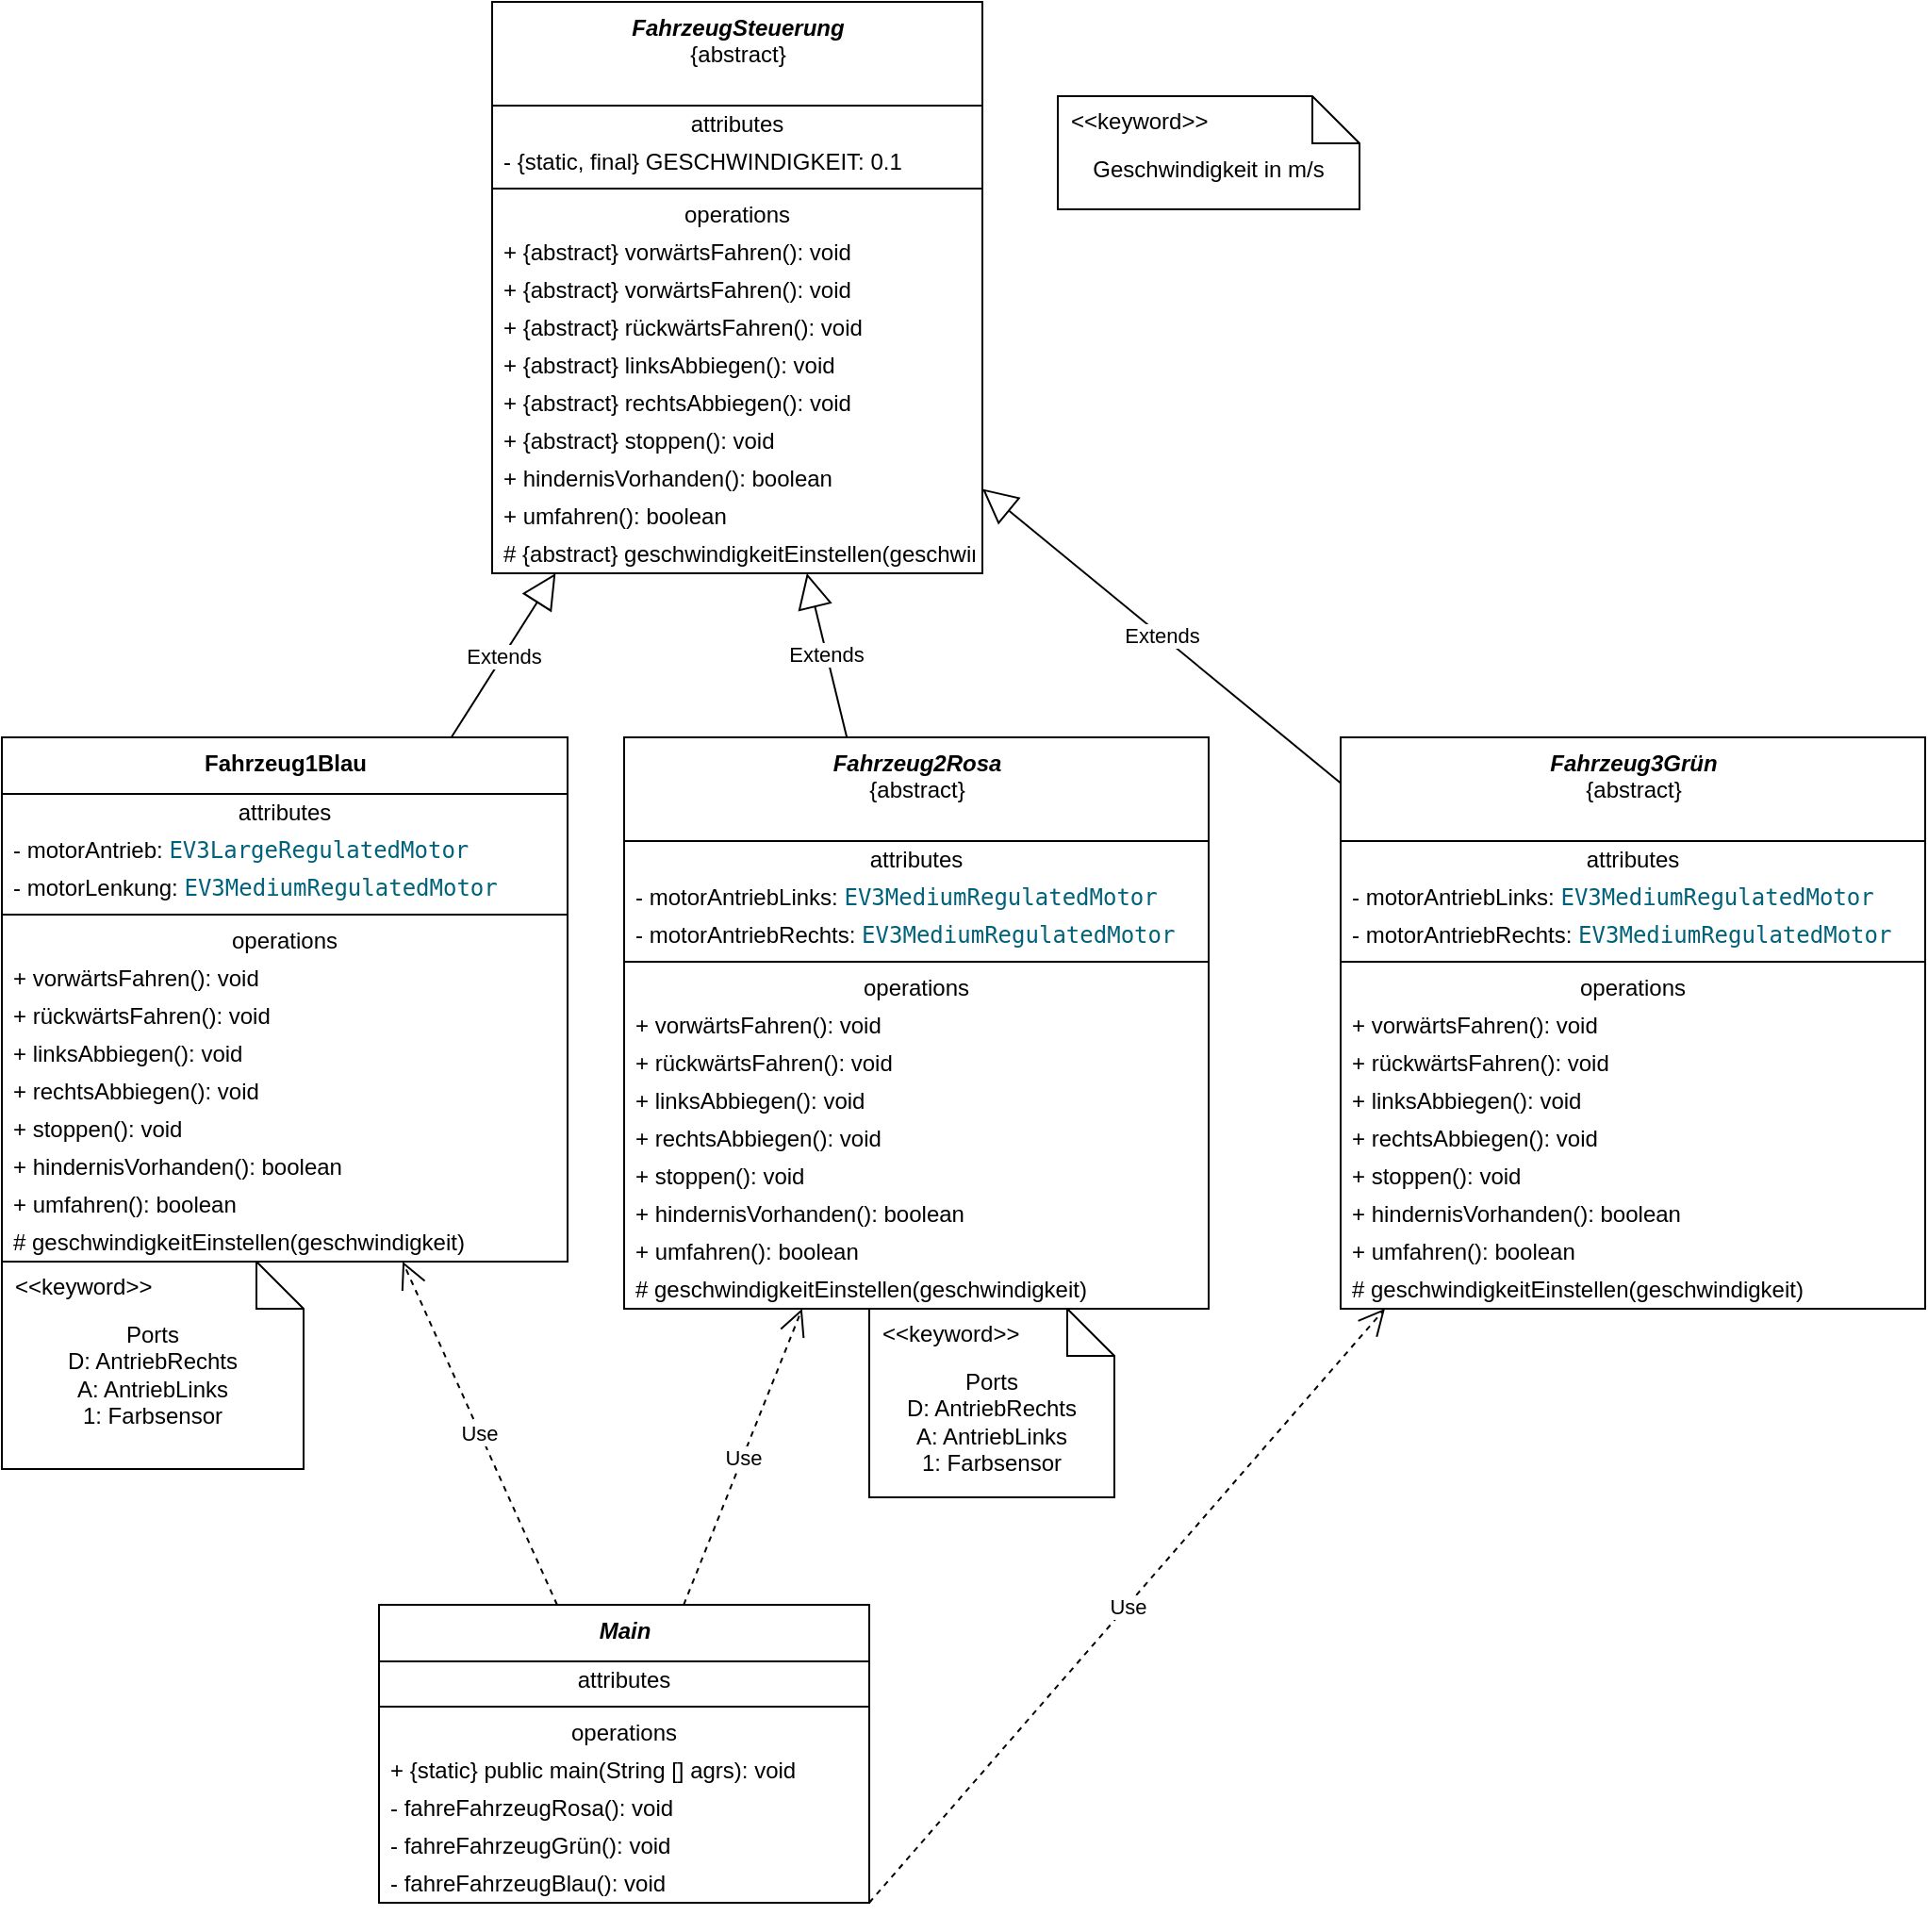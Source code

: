 <mxfile version="20.7.4" type="device"><diagram id="Kzg5BWu954yZBdOo6k_a" name="Seite-1"><mxGraphModel dx="1366" dy="796" grid="1" gridSize="10" guides="1" tooltips="1" connect="1" arrows="1" fold="1" page="1" pageScale="1" pageWidth="1654" pageHeight="1169" math="0" shadow="0"><root><mxCell id="0"/><mxCell id="1" parent="0"/><mxCell id="4qAFavY8C1EFh-mTCc8v-1" value="&lt;b&gt;&lt;i&gt;FahrzeugSteuerung&lt;/i&gt;&lt;/b&gt;&lt;br&gt;{abstract}" style="swimlane;fontStyle=0;align=center;verticalAlign=top;childLayout=stackLayout;horizontal=1;startSize=55;horizontalStack=0;resizeParent=1;resizeParentMax=0;resizeLast=0;collapsible=0;marginBottom=0;html=1;" parent="1" vertex="1"><mxGeometry x="460" y="40" width="260" height="303" as="geometry"/></mxCell><mxCell id="4qAFavY8C1EFh-mTCc8v-2" value="attributes" style="text;html=1;strokeColor=none;fillColor=none;align=center;verticalAlign=middle;spacingLeft=4;spacingRight=4;overflow=hidden;rotatable=0;points=[[0,0.5],[1,0.5]];portConstraint=eastwest;" parent="4qAFavY8C1EFh-mTCc8v-1" vertex="1"><mxGeometry y="55" width="260" height="20" as="geometry"/></mxCell><mxCell id="4qAFavY8C1EFh-mTCc8v-16" value="- {static, final} GESCHWINDIGKEIT: 0.1" style="text;html=1;strokeColor=none;fillColor=none;align=left;verticalAlign=middle;spacingLeft=4;spacingRight=4;overflow=hidden;rotatable=0;points=[[0,0.5],[1,0.5]];portConstraint=eastwest;" parent="4qAFavY8C1EFh-mTCc8v-1" vertex="1"><mxGeometry y="75" width="260" height="20" as="geometry"/></mxCell><mxCell id="4qAFavY8C1EFh-mTCc8v-6" value="" style="line;strokeWidth=1;fillColor=none;align=left;verticalAlign=middle;spacingTop=-1;spacingLeft=3;spacingRight=3;rotatable=0;labelPosition=right;points=[];portConstraint=eastwest;" parent="4qAFavY8C1EFh-mTCc8v-1" vertex="1"><mxGeometry y="95" width="260" height="8" as="geometry"/></mxCell><mxCell id="4qAFavY8C1EFh-mTCc8v-7" value="operations" style="text;html=1;strokeColor=none;fillColor=none;align=center;verticalAlign=middle;spacingLeft=4;spacingRight=4;overflow=hidden;rotatable=0;points=[[0,0.5],[1,0.5]];portConstraint=eastwest;" parent="4qAFavY8C1EFh-mTCc8v-1" vertex="1"><mxGeometry y="103" width="260" height="20" as="geometry"/></mxCell><mxCell id="4qAFavY8C1EFh-mTCc8v-8" value="+&amp;nbsp;&lt;span style=&quot;text-align: center;&quot;&gt;{abstract}&amp;nbsp;&lt;/span&gt;vorwärtsFahren(): void" style="text;html=1;strokeColor=none;fillColor=none;align=left;verticalAlign=middle;spacingLeft=4;spacingRight=4;overflow=hidden;rotatable=0;points=[[0,0.5],[1,0.5]];portConstraint=eastwest;" parent="4qAFavY8C1EFh-mTCc8v-1" vertex="1"><mxGeometry y="123" width="260" height="20" as="geometry"/></mxCell><mxCell id="T9LPxnW08mOJgd-HkFxq-1" value="+&amp;nbsp;&lt;span style=&quot;text-align: center;&quot;&gt;{abstract}&amp;nbsp;&lt;/span&gt;vorwärtsFahren(): void" style="text;html=1;strokeColor=none;fillColor=none;align=left;verticalAlign=middle;spacingLeft=4;spacingRight=4;overflow=hidden;rotatable=0;points=[[0,0.5],[1,0.5]];portConstraint=eastwest;" vertex="1" parent="4qAFavY8C1EFh-mTCc8v-1"><mxGeometry y="143" width="260" height="20" as="geometry"/></mxCell><mxCell id="4qAFavY8C1EFh-mTCc8v-9" value="+&amp;nbsp;&lt;span style=&quot;text-align: center;&quot;&gt;{abstract}&amp;nbsp;&lt;/span&gt;rückwärtsFahren(): void" style="text;html=1;strokeColor=none;fillColor=none;align=left;verticalAlign=middle;spacingLeft=4;spacingRight=4;overflow=hidden;rotatable=0;points=[[0,0.5],[1,0.5]];portConstraint=eastwest;" parent="4qAFavY8C1EFh-mTCc8v-1" vertex="1"><mxGeometry y="163" width="260" height="20" as="geometry"/></mxCell><mxCell id="4qAFavY8C1EFh-mTCc8v-10" value="+&amp;nbsp;&lt;span style=&quot;text-align: center;&quot;&gt;{abstract}&amp;nbsp;&lt;/span&gt;linksAbbiegen(): void" style="text;html=1;strokeColor=none;fillColor=none;align=left;verticalAlign=middle;spacingLeft=4;spacingRight=4;overflow=hidden;rotatable=0;points=[[0,0.5],[1,0.5]];portConstraint=eastwest;" parent="4qAFavY8C1EFh-mTCc8v-1" vertex="1"><mxGeometry y="183" width="260" height="20" as="geometry"/></mxCell><mxCell id="4qAFavY8C1EFh-mTCc8v-11" value="+&amp;nbsp;&lt;span style=&quot;text-align: center;&quot;&gt;{abstract}&amp;nbsp;&lt;/span&gt;rechtsAbbiegen(): void" style="text;html=1;strokeColor=none;fillColor=none;align=left;verticalAlign=middle;spacingLeft=4;spacingRight=4;overflow=hidden;rotatable=0;points=[[0,0.5],[1,0.5]];portConstraint=eastwest;" parent="4qAFavY8C1EFh-mTCc8v-1" vertex="1"><mxGeometry y="203" width="260" height="20" as="geometry"/></mxCell><mxCell id="4qAFavY8C1EFh-mTCc8v-12" value="+&amp;nbsp;&lt;span style=&quot;text-align: center;&quot;&gt;{abstract}&amp;nbsp;&lt;/span&gt;stoppen(): void" style="text;html=1;strokeColor=none;fillColor=none;align=left;verticalAlign=middle;spacingLeft=4;spacingRight=4;overflow=hidden;rotatable=0;points=[[0,0.5],[1,0.5]];portConstraint=eastwest;" parent="4qAFavY8C1EFh-mTCc8v-1" vertex="1"><mxGeometry y="223" width="260" height="20" as="geometry"/></mxCell><mxCell id="4qAFavY8C1EFh-mTCc8v-13" value="+ hindernisVorhanden(): boolean" style="text;html=1;strokeColor=none;fillColor=none;align=left;verticalAlign=middle;spacingLeft=4;spacingRight=4;overflow=hidden;rotatable=0;points=[[0,0.5],[1,0.5]];portConstraint=eastwest;" parent="4qAFavY8C1EFh-mTCc8v-1" vertex="1"><mxGeometry y="243" width="260" height="20" as="geometry"/></mxCell><mxCell id="4qAFavY8C1EFh-mTCc8v-14" value="+ umfahren(): boolean" style="text;html=1;strokeColor=none;fillColor=none;align=left;verticalAlign=middle;spacingLeft=4;spacingRight=4;overflow=hidden;rotatable=0;points=[[0,0.5],[1,0.5]];portConstraint=eastwest;" parent="4qAFavY8C1EFh-mTCc8v-1" vertex="1"><mxGeometry y="263" width="260" height="20" as="geometry"/></mxCell><mxCell id="4qAFavY8C1EFh-mTCc8v-15" value="&lt;div style=&quot;text-align: left;&quot;&gt;&lt;span style=&quot;background-color: initial; text-align: center;&quot;&gt;# {abstract}&amp;nbsp;&lt;/span&gt;&lt;span style=&quot;background-color: initial;&quot;&gt;geschwindigkeitEinstellen(geschwindigkeit)&lt;/span&gt;&lt;/div&gt;" style="text;html=1;strokeColor=none;fillColor=none;align=left;verticalAlign=middle;spacingLeft=4;spacingRight=4;overflow=hidden;rotatable=0;points=[[0,0.5],[1,0.5]];portConstraint=eastwest;" parent="4qAFavY8C1EFh-mTCc8v-1" vertex="1"><mxGeometry y="283" width="260" height="20" as="geometry"/></mxCell><mxCell id="4qAFavY8C1EFh-mTCc8v-17" value="Geschwindigkeit in m/s&lt;br&gt;" style="shape=note2;boundedLbl=1;whiteSpace=wrap;html=1;size=25;verticalAlign=top;align=center;" parent="1" vertex="1"><mxGeometry x="760" y="90" width="160" height="60" as="geometry"/></mxCell><mxCell id="4qAFavY8C1EFh-mTCc8v-18" value="&lt;&lt;keyword&gt;&gt;" style="resizeWidth=1;part=1;strokeColor=none;fillColor=none;align=left;spacingLeft=5;" parent="4qAFavY8C1EFh-mTCc8v-17" vertex="1"><mxGeometry width="160" height="25" relative="1" as="geometry"/></mxCell><mxCell id="4qAFavY8C1EFh-mTCc8v-19" value="&lt;b&gt;Fahrzeug1Blau&lt;/b&gt;" style="swimlane;fontStyle=0;align=center;verticalAlign=top;childLayout=stackLayout;horizontal=1;startSize=30;horizontalStack=0;resizeParent=1;resizeParentMax=0;resizeLast=0;collapsible=0;marginBottom=0;html=1;" parent="1" vertex="1"><mxGeometry x="200" y="430" width="300" height="278" as="geometry"/></mxCell><mxCell id="4qAFavY8C1EFh-mTCc8v-20" value="attributes" style="text;html=1;strokeColor=none;fillColor=none;align=center;verticalAlign=middle;spacingLeft=4;spacingRight=4;overflow=hidden;rotatable=0;points=[[0,0.5],[1,0.5]];portConstraint=eastwest;" parent="4qAFavY8C1EFh-mTCc8v-19" vertex="1"><mxGeometry y="30" width="300" height="20" as="geometry"/></mxCell><mxCell id="4qAFavY8C1EFh-mTCc8v-45" value="- motorAntrieb:&amp;nbsp;&lt;span style=&quot;color: rgb(0, 98, 122); background-color: rgb(255, 255, 255); font-family: &amp;quot;JetBrains Mono&amp;quot;, monospace;&quot;&gt;EV3LargeRegulatedMotor&lt;/span&gt;" style="text;html=1;strokeColor=none;fillColor=none;align=left;verticalAlign=middle;spacingLeft=4;spacingRight=4;overflow=hidden;rotatable=0;points=[[0,0.5],[1,0.5]];portConstraint=eastwest;" parent="4qAFavY8C1EFh-mTCc8v-19" vertex="1"><mxGeometry y="50" width="300" height="20" as="geometry"/></mxCell><mxCell id="4qAFavY8C1EFh-mTCc8v-46" value="- motorLenkung:&amp;nbsp;&lt;span style=&quot;color: rgb(0, 98, 122); background-color: rgb(255, 255, 255); font-family: &amp;quot;JetBrains Mono&amp;quot;, monospace;&quot;&gt;EV3MediumRegulatedMotor&lt;/span&gt;" style="text;html=1;strokeColor=none;fillColor=none;align=left;verticalAlign=middle;spacingLeft=4;spacingRight=4;overflow=hidden;rotatable=0;points=[[0,0.5],[1,0.5]];portConstraint=eastwest;" parent="4qAFavY8C1EFh-mTCc8v-19" vertex="1"><mxGeometry y="70" width="300" height="20" as="geometry"/></mxCell><mxCell id="4qAFavY8C1EFh-mTCc8v-22" value="" style="line;strokeWidth=1;fillColor=none;align=left;verticalAlign=middle;spacingTop=-1;spacingLeft=3;spacingRight=3;rotatable=0;labelPosition=right;points=[];portConstraint=eastwest;" parent="4qAFavY8C1EFh-mTCc8v-19" vertex="1"><mxGeometry y="90" width="300" height="8" as="geometry"/></mxCell><mxCell id="4qAFavY8C1EFh-mTCc8v-23" value="operations" style="text;html=1;strokeColor=none;fillColor=none;align=center;verticalAlign=middle;spacingLeft=4;spacingRight=4;overflow=hidden;rotatable=0;points=[[0,0.5],[1,0.5]];portConstraint=eastwest;" parent="4qAFavY8C1EFh-mTCc8v-19" vertex="1"><mxGeometry y="98" width="300" height="20" as="geometry"/></mxCell><mxCell id="4qAFavY8C1EFh-mTCc8v-24" value="+ vorwärtsFahren(): void" style="text;html=1;strokeColor=none;fillColor=none;align=left;verticalAlign=middle;spacingLeft=4;spacingRight=4;overflow=hidden;rotatable=0;points=[[0,0.5],[1,0.5]];portConstraint=eastwest;" parent="4qAFavY8C1EFh-mTCc8v-19" vertex="1"><mxGeometry y="118" width="300" height="20" as="geometry"/></mxCell><mxCell id="4qAFavY8C1EFh-mTCc8v-25" value="+ rückwärtsFahren(): void" style="text;html=1;strokeColor=none;fillColor=none;align=left;verticalAlign=middle;spacingLeft=4;spacingRight=4;overflow=hidden;rotatable=0;points=[[0,0.5],[1,0.5]];portConstraint=eastwest;" parent="4qAFavY8C1EFh-mTCc8v-19" vertex="1"><mxGeometry y="138" width="300" height="20" as="geometry"/></mxCell><mxCell id="4qAFavY8C1EFh-mTCc8v-26" value="+ linksAbbiegen(): void" style="text;html=1;strokeColor=none;fillColor=none;align=left;verticalAlign=middle;spacingLeft=4;spacingRight=4;overflow=hidden;rotatable=0;points=[[0,0.5],[1,0.5]];portConstraint=eastwest;" parent="4qAFavY8C1EFh-mTCc8v-19" vertex="1"><mxGeometry y="158" width="300" height="20" as="geometry"/></mxCell><mxCell id="4qAFavY8C1EFh-mTCc8v-27" value="+ rechtsAbbiegen(): void" style="text;html=1;strokeColor=none;fillColor=none;align=left;verticalAlign=middle;spacingLeft=4;spacingRight=4;overflow=hidden;rotatable=0;points=[[0,0.5],[1,0.5]];portConstraint=eastwest;" parent="4qAFavY8C1EFh-mTCc8v-19" vertex="1"><mxGeometry y="178" width="300" height="20" as="geometry"/></mxCell><mxCell id="4qAFavY8C1EFh-mTCc8v-28" value="+ stoppen(): void" style="text;html=1;strokeColor=none;fillColor=none;align=left;verticalAlign=middle;spacingLeft=4;spacingRight=4;overflow=hidden;rotatable=0;points=[[0,0.5],[1,0.5]];portConstraint=eastwest;" parent="4qAFavY8C1EFh-mTCc8v-19" vertex="1"><mxGeometry y="198" width="300" height="20" as="geometry"/></mxCell><mxCell id="4qAFavY8C1EFh-mTCc8v-29" value="+ hindernisVorhanden(): boolean" style="text;html=1;strokeColor=none;fillColor=none;align=left;verticalAlign=middle;spacingLeft=4;spacingRight=4;overflow=hidden;rotatable=0;points=[[0,0.5],[1,0.5]];portConstraint=eastwest;" parent="4qAFavY8C1EFh-mTCc8v-19" vertex="1"><mxGeometry y="218" width="300" height="20" as="geometry"/></mxCell><mxCell id="4qAFavY8C1EFh-mTCc8v-30" value="+ umfahren(): boolean" style="text;html=1;strokeColor=none;fillColor=none;align=left;verticalAlign=middle;spacingLeft=4;spacingRight=4;overflow=hidden;rotatable=0;points=[[0,0.5],[1,0.5]];portConstraint=eastwest;" parent="4qAFavY8C1EFh-mTCc8v-19" vertex="1"><mxGeometry y="238" width="300" height="20" as="geometry"/></mxCell><mxCell id="4qAFavY8C1EFh-mTCc8v-31" value="# geschwindigkeitEinstellen(geschwindigkeit)" style="text;html=1;strokeColor=none;fillColor=none;align=left;verticalAlign=middle;spacingLeft=4;spacingRight=4;overflow=hidden;rotatable=0;points=[[0,0.5],[1,0.5]];portConstraint=eastwest;" parent="4qAFavY8C1EFh-mTCc8v-19" vertex="1"><mxGeometry y="258" width="300" height="20" as="geometry"/></mxCell><mxCell id="4qAFavY8C1EFh-mTCc8v-32" value="&lt;b&gt;&lt;i&gt;Fahrzeug2Rosa&lt;/i&gt;&lt;/b&gt;&lt;br&gt;{abstract}" style="swimlane;fontStyle=0;align=center;verticalAlign=top;childLayout=stackLayout;horizontal=1;startSize=55;horizontalStack=0;resizeParent=1;resizeParentMax=0;resizeLast=0;collapsible=0;marginBottom=0;html=1;" parent="1" vertex="1"><mxGeometry x="530" y="430" width="310" height="303" as="geometry"/></mxCell><mxCell id="4qAFavY8C1EFh-mTCc8v-33" value="attributes" style="text;html=1;strokeColor=none;fillColor=none;align=center;verticalAlign=middle;spacingLeft=4;spacingRight=4;overflow=hidden;rotatable=0;points=[[0,0.5],[1,0.5]];portConstraint=eastwest;" parent="4qAFavY8C1EFh-mTCc8v-32" vertex="1"><mxGeometry y="55" width="310" height="20" as="geometry"/></mxCell><mxCell id="4qAFavY8C1EFh-mTCc8v-47" value="- motorAntriebLinks:&amp;nbsp;&lt;span style=&quot;color: rgb(0, 98, 122); background-color: rgb(255, 255, 255); font-family: &amp;quot;JetBrains Mono&amp;quot;, monospace;&quot;&gt;EV3MediumRegulatedMotor&lt;/span&gt;" style="text;html=1;strokeColor=none;fillColor=none;align=left;verticalAlign=middle;spacingLeft=4;spacingRight=4;overflow=hidden;rotatable=0;points=[[0,0.5],[1,0.5]];portConstraint=eastwest;" parent="4qAFavY8C1EFh-mTCc8v-32" vertex="1"><mxGeometry y="75" width="310" height="20" as="geometry"/></mxCell><mxCell id="4qAFavY8C1EFh-mTCc8v-48" value="- motorAntriebRechts:&amp;nbsp;&lt;span style=&quot;color: rgb(0, 98, 122); background-color: rgb(255, 255, 255); font-family: &amp;quot;JetBrains Mono&amp;quot;, monospace;&quot;&gt;EV3MediumRegulatedMotor&lt;/span&gt;" style="text;html=1;strokeColor=none;fillColor=none;align=left;verticalAlign=middle;spacingLeft=4;spacingRight=4;overflow=hidden;rotatable=0;points=[[0,0.5],[1,0.5]];portConstraint=eastwest;" parent="4qAFavY8C1EFh-mTCc8v-32" vertex="1"><mxGeometry y="95" width="310" height="20" as="geometry"/></mxCell><mxCell id="4qAFavY8C1EFh-mTCc8v-35" value="" style="line;strokeWidth=1;fillColor=none;align=left;verticalAlign=middle;spacingTop=-1;spacingLeft=3;spacingRight=3;rotatable=0;labelPosition=right;points=[];portConstraint=eastwest;" parent="4qAFavY8C1EFh-mTCc8v-32" vertex="1"><mxGeometry y="115" width="310" height="8" as="geometry"/></mxCell><mxCell id="4qAFavY8C1EFh-mTCc8v-36" value="operations" style="text;html=1;strokeColor=none;fillColor=none;align=center;verticalAlign=middle;spacingLeft=4;spacingRight=4;overflow=hidden;rotatable=0;points=[[0,0.5],[1,0.5]];portConstraint=eastwest;" parent="4qAFavY8C1EFh-mTCc8v-32" vertex="1"><mxGeometry y="123" width="310" height="20" as="geometry"/></mxCell><mxCell id="4qAFavY8C1EFh-mTCc8v-37" value="+ vorwärtsFahren(): void" style="text;html=1;strokeColor=none;fillColor=none;align=left;verticalAlign=middle;spacingLeft=4;spacingRight=4;overflow=hidden;rotatable=0;points=[[0,0.5],[1,0.5]];portConstraint=eastwest;" parent="4qAFavY8C1EFh-mTCc8v-32" vertex="1"><mxGeometry y="143" width="310" height="20" as="geometry"/></mxCell><mxCell id="4qAFavY8C1EFh-mTCc8v-38" value="+ rückwärtsFahren(): void" style="text;html=1;strokeColor=none;fillColor=none;align=left;verticalAlign=middle;spacingLeft=4;spacingRight=4;overflow=hidden;rotatable=0;points=[[0,0.5],[1,0.5]];portConstraint=eastwest;" parent="4qAFavY8C1EFh-mTCc8v-32" vertex="1"><mxGeometry y="163" width="310" height="20" as="geometry"/></mxCell><mxCell id="4qAFavY8C1EFh-mTCc8v-39" value="+ linksAbbiegen(): void" style="text;html=1;strokeColor=none;fillColor=none;align=left;verticalAlign=middle;spacingLeft=4;spacingRight=4;overflow=hidden;rotatable=0;points=[[0,0.5],[1,0.5]];portConstraint=eastwest;" parent="4qAFavY8C1EFh-mTCc8v-32" vertex="1"><mxGeometry y="183" width="310" height="20" as="geometry"/></mxCell><mxCell id="4qAFavY8C1EFh-mTCc8v-40" value="+ rechtsAbbiegen(): void" style="text;html=1;strokeColor=none;fillColor=none;align=left;verticalAlign=middle;spacingLeft=4;spacingRight=4;overflow=hidden;rotatable=0;points=[[0,0.5],[1,0.5]];portConstraint=eastwest;" parent="4qAFavY8C1EFh-mTCc8v-32" vertex="1"><mxGeometry y="203" width="310" height="20" as="geometry"/></mxCell><mxCell id="4qAFavY8C1EFh-mTCc8v-41" value="+ stoppen(): void" style="text;html=1;strokeColor=none;fillColor=none;align=left;verticalAlign=middle;spacingLeft=4;spacingRight=4;overflow=hidden;rotatable=0;points=[[0,0.5],[1,0.5]];portConstraint=eastwest;" parent="4qAFavY8C1EFh-mTCc8v-32" vertex="1"><mxGeometry y="223" width="310" height="20" as="geometry"/></mxCell><mxCell id="4qAFavY8C1EFh-mTCc8v-42" value="+ hindernisVorhanden(): boolean" style="text;html=1;strokeColor=none;fillColor=none;align=left;verticalAlign=middle;spacingLeft=4;spacingRight=4;overflow=hidden;rotatable=0;points=[[0,0.5],[1,0.5]];portConstraint=eastwest;" parent="4qAFavY8C1EFh-mTCc8v-32" vertex="1"><mxGeometry y="243" width="310" height="20" as="geometry"/></mxCell><mxCell id="4qAFavY8C1EFh-mTCc8v-43" value="+ umfahren(): boolean" style="text;html=1;strokeColor=none;fillColor=none;align=left;verticalAlign=middle;spacingLeft=4;spacingRight=4;overflow=hidden;rotatable=0;points=[[0,0.5],[1,0.5]];portConstraint=eastwest;" parent="4qAFavY8C1EFh-mTCc8v-32" vertex="1"><mxGeometry y="263" width="310" height="20" as="geometry"/></mxCell><mxCell id="4qAFavY8C1EFh-mTCc8v-44" value="# geschwindigkeitEinstellen(geschwindigkeit)" style="text;html=1;strokeColor=none;fillColor=none;align=left;verticalAlign=middle;spacingLeft=4;spacingRight=4;overflow=hidden;rotatable=0;points=[[0,0.5],[1,0.5]];portConstraint=eastwest;" parent="4qAFavY8C1EFh-mTCc8v-32" vertex="1"><mxGeometry y="283" width="310" height="20" as="geometry"/></mxCell><mxCell id="4qAFavY8C1EFh-mTCc8v-49" value="Extends" style="endArrow=block;endSize=16;endFill=0;html=1;rounded=0;" parent="1" source="4qAFavY8C1EFh-mTCc8v-19" target="4qAFavY8C1EFh-mTCc8v-1" edge="1"><mxGeometry width="160" relative="1" as="geometry"><mxPoint x="280" y="390" as="sourcePoint"/><mxPoint x="440" y="390" as="targetPoint"/></mxGeometry></mxCell><mxCell id="4qAFavY8C1EFh-mTCc8v-50" value="Extends" style="endArrow=block;endSize=16;endFill=0;html=1;rounded=0;" parent="1" source="4qAFavY8C1EFh-mTCc8v-32" target="4qAFavY8C1EFh-mTCc8v-1" edge="1"><mxGeometry width="160" relative="1" as="geometry"><mxPoint x="446.09" y="440" as="sourcePoint"/><mxPoint x="512.361" y="333.0" as="targetPoint"/></mxGeometry></mxCell><mxCell id="4qAFavY8C1EFh-mTCc8v-51" value="Ports&lt;br&gt;D: AntriebRechts&lt;br&gt;A: AntriebLinks&lt;br&gt;1: Farbsensor" style="shape=note2;boundedLbl=1;whiteSpace=wrap;html=1;size=25;verticalAlign=top;align=center;" parent="1" vertex="1"><mxGeometry x="660" y="733" width="130" height="100" as="geometry"/></mxCell><mxCell id="4qAFavY8C1EFh-mTCc8v-52" value="&lt;&lt;keyword&gt;&gt;" style="resizeWidth=1;part=1;strokeColor=none;fillColor=none;align=left;spacingLeft=5;" parent="4qAFavY8C1EFh-mTCc8v-51" vertex="1"><mxGeometry width="130" height="25" relative="1" as="geometry"/></mxCell><mxCell id="4qAFavY8C1EFh-mTCc8v-53" value="Ports&lt;br&gt;D: AntriebRechts&lt;br&gt;A: AntriebLinks&lt;br&gt;1: Farbsensor" style="shape=note2;boundedLbl=1;whiteSpace=wrap;html=1;size=25;verticalAlign=top;align=center;" parent="1" vertex="1"><mxGeometry x="200" y="708" width="160" height="110" as="geometry"/></mxCell><mxCell id="4qAFavY8C1EFh-mTCc8v-54" value="&lt;&lt;keyword&gt;&gt;" style="resizeWidth=1;part=1;strokeColor=none;fillColor=none;align=left;spacingLeft=5;" parent="4qAFavY8C1EFh-mTCc8v-53" vertex="1"><mxGeometry width="160" height="25" relative="1" as="geometry"/></mxCell><mxCell id="T9LPxnW08mOJgd-HkFxq-2" value="&lt;b&gt;&lt;i&gt;Main&lt;/i&gt;&lt;/b&gt;" style="swimlane;fontStyle=0;align=center;verticalAlign=top;childLayout=stackLayout;horizontal=1;startSize=30;horizontalStack=0;resizeParent=1;resizeParentMax=0;resizeLast=0;collapsible=0;marginBottom=0;html=1;" vertex="1" parent="1"><mxGeometry x="400" y="890" width="260" height="158" as="geometry"/></mxCell><mxCell id="T9LPxnW08mOJgd-HkFxq-3" value="attributes" style="text;html=1;strokeColor=none;fillColor=none;align=center;verticalAlign=middle;spacingLeft=4;spacingRight=4;overflow=hidden;rotatable=0;points=[[0,0.5],[1,0.5]];portConstraint=eastwest;" vertex="1" parent="T9LPxnW08mOJgd-HkFxq-2"><mxGeometry y="30" width="260" height="20" as="geometry"/></mxCell><mxCell id="T9LPxnW08mOJgd-HkFxq-5" value="" style="line;strokeWidth=1;fillColor=none;align=left;verticalAlign=middle;spacingTop=-1;spacingLeft=3;spacingRight=3;rotatable=0;labelPosition=right;points=[];portConstraint=eastwest;" vertex="1" parent="T9LPxnW08mOJgd-HkFxq-2"><mxGeometry y="50" width="260" height="8" as="geometry"/></mxCell><mxCell id="T9LPxnW08mOJgd-HkFxq-6" value="operations" style="text;html=1;strokeColor=none;fillColor=none;align=center;verticalAlign=middle;spacingLeft=4;spacingRight=4;overflow=hidden;rotatable=0;points=[[0,0.5],[1,0.5]];portConstraint=eastwest;" vertex="1" parent="T9LPxnW08mOJgd-HkFxq-2"><mxGeometry y="58" width="260" height="20" as="geometry"/></mxCell><mxCell id="T9LPxnW08mOJgd-HkFxq-7" value="+ {static} public main(String [] agrs): void" style="text;html=1;strokeColor=none;fillColor=none;align=left;verticalAlign=middle;spacingLeft=4;spacingRight=4;overflow=hidden;rotatable=0;points=[[0,0.5],[1,0.5]];portConstraint=eastwest;" vertex="1" parent="T9LPxnW08mOJgd-HkFxq-2"><mxGeometry y="78" width="260" height="20" as="geometry"/></mxCell><mxCell id="T9LPxnW08mOJgd-HkFxq-8" value="- fahreFahrzeugRosa(): void" style="text;html=1;strokeColor=none;fillColor=none;align=left;verticalAlign=middle;spacingLeft=4;spacingRight=4;overflow=hidden;rotatable=0;points=[[0,0.5],[1,0.5]];portConstraint=eastwest;" vertex="1" parent="T9LPxnW08mOJgd-HkFxq-2"><mxGeometry y="98" width="260" height="20" as="geometry"/></mxCell><mxCell id="T9LPxnW08mOJgd-HkFxq-16" value="- fahreFahrzeugGrün(): void" style="text;html=1;strokeColor=none;fillColor=none;align=left;verticalAlign=middle;spacingLeft=4;spacingRight=4;overflow=hidden;rotatable=0;points=[[0,0.5],[1,0.5]];portConstraint=eastwest;" vertex="1" parent="T9LPxnW08mOJgd-HkFxq-2"><mxGeometry y="118" width="260" height="20" as="geometry"/></mxCell><mxCell id="T9LPxnW08mOJgd-HkFxq-17" value="- fahreFahrzeugBlau(): void" style="text;html=1;strokeColor=none;fillColor=none;align=left;verticalAlign=middle;spacingLeft=4;spacingRight=4;overflow=hidden;rotatable=0;points=[[0,0.5],[1,0.5]];portConstraint=eastwest;" vertex="1" parent="T9LPxnW08mOJgd-HkFxq-2"><mxGeometry y="138" width="260" height="20" as="geometry"/></mxCell><mxCell id="T9LPxnW08mOJgd-HkFxq-18" value="&lt;b&gt;&lt;i&gt;Fahrzeug3Grün&lt;/i&gt;&lt;/b&gt;&lt;br&gt;{abstract}" style="swimlane;fontStyle=0;align=center;verticalAlign=top;childLayout=stackLayout;horizontal=1;startSize=55;horizontalStack=0;resizeParent=1;resizeParentMax=0;resizeLast=0;collapsible=0;marginBottom=0;html=1;" vertex="1" parent="1"><mxGeometry x="910" y="430" width="310" height="303" as="geometry"/></mxCell><mxCell id="T9LPxnW08mOJgd-HkFxq-19" value="attributes" style="text;html=1;strokeColor=none;fillColor=none;align=center;verticalAlign=middle;spacingLeft=4;spacingRight=4;overflow=hidden;rotatable=0;points=[[0,0.5],[1,0.5]];portConstraint=eastwest;" vertex="1" parent="T9LPxnW08mOJgd-HkFxq-18"><mxGeometry y="55" width="310" height="20" as="geometry"/></mxCell><mxCell id="T9LPxnW08mOJgd-HkFxq-20" value="- motorAntriebLinks:&amp;nbsp;&lt;span style=&quot;color: rgb(0, 98, 122); background-color: rgb(255, 255, 255); font-family: &amp;quot;JetBrains Mono&amp;quot;, monospace;&quot;&gt;EV3MediumRegulatedMotor&lt;/span&gt;" style="text;html=1;strokeColor=none;fillColor=none;align=left;verticalAlign=middle;spacingLeft=4;spacingRight=4;overflow=hidden;rotatable=0;points=[[0,0.5],[1,0.5]];portConstraint=eastwest;" vertex="1" parent="T9LPxnW08mOJgd-HkFxq-18"><mxGeometry y="75" width="310" height="20" as="geometry"/></mxCell><mxCell id="T9LPxnW08mOJgd-HkFxq-21" value="- motorAntriebRechts:&amp;nbsp;&lt;span style=&quot;color: rgb(0, 98, 122); background-color: rgb(255, 255, 255); font-family: &amp;quot;JetBrains Mono&amp;quot;, monospace;&quot;&gt;EV3MediumRegulatedMotor&lt;/span&gt;" style="text;html=1;strokeColor=none;fillColor=none;align=left;verticalAlign=middle;spacingLeft=4;spacingRight=4;overflow=hidden;rotatable=0;points=[[0,0.5],[1,0.5]];portConstraint=eastwest;" vertex="1" parent="T9LPxnW08mOJgd-HkFxq-18"><mxGeometry y="95" width="310" height="20" as="geometry"/></mxCell><mxCell id="T9LPxnW08mOJgd-HkFxq-22" value="" style="line;strokeWidth=1;fillColor=none;align=left;verticalAlign=middle;spacingTop=-1;spacingLeft=3;spacingRight=3;rotatable=0;labelPosition=right;points=[];portConstraint=eastwest;" vertex="1" parent="T9LPxnW08mOJgd-HkFxq-18"><mxGeometry y="115" width="310" height="8" as="geometry"/></mxCell><mxCell id="T9LPxnW08mOJgd-HkFxq-23" value="operations" style="text;html=1;strokeColor=none;fillColor=none;align=center;verticalAlign=middle;spacingLeft=4;spacingRight=4;overflow=hidden;rotatable=0;points=[[0,0.5],[1,0.5]];portConstraint=eastwest;" vertex="1" parent="T9LPxnW08mOJgd-HkFxq-18"><mxGeometry y="123" width="310" height="20" as="geometry"/></mxCell><mxCell id="T9LPxnW08mOJgd-HkFxq-24" value="+ vorwärtsFahren(): void" style="text;html=1;strokeColor=none;fillColor=none;align=left;verticalAlign=middle;spacingLeft=4;spacingRight=4;overflow=hidden;rotatable=0;points=[[0,0.5],[1,0.5]];portConstraint=eastwest;" vertex="1" parent="T9LPxnW08mOJgd-HkFxq-18"><mxGeometry y="143" width="310" height="20" as="geometry"/></mxCell><mxCell id="T9LPxnW08mOJgd-HkFxq-25" value="+ rückwärtsFahren(): void" style="text;html=1;strokeColor=none;fillColor=none;align=left;verticalAlign=middle;spacingLeft=4;spacingRight=4;overflow=hidden;rotatable=0;points=[[0,0.5],[1,0.5]];portConstraint=eastwest;" vertex="1" parent="T9LPxnW08mOJgd-HkFxq-18"><mxGeometry y="163" width="310" height="20" as="geometry"/></mxCell><mxCell id="T9LPxnW08mOJgd-HkFxq-26" value="+ linksAbbiegen(): void" style="text;html=1;strokeColor=none;fillColor=none;align=left;verticalAlign=middle;spacingLeft=4;spacingRight=4;overflow=hidden;rotatable=0;points=[[0,0.5],[1,0.5]];portConstraint=eastwest;" vertex="1" parent="T9LPxnW08mOJgd-HkFxq-18"><mxGeometry y="183" width="310" height="20" as="geometry"/></mxCell><mxCell id="T9LPxnW08mOJgd-HkFxq-27" value="+ rechtsAbbiegen(): void" style="text;html=1;strokeColor=none;fillColor=none;align=left;verticalAlign=middle;spacingLeft=4;spacingRight=4;overflow=hidden;rotatable=0;points=[[0,0.5],[1,0.5]];portConstraint=eastwest;" vertex="1" parent="T9LPxnW08mOJgd-HkFxq-18"><mxGeometry y="203" width="310" height="20" as="geometry"/></mxCell><mxCell id="T9LPxnW08mOJgd-HkFxq-28" value="+ stoppen(): void" style="text;html=1;strokeColor=none;fillColor=none;align=left;verticalAlign=middle;spacingLeft=4;spacingRight=4;overflow=hidden;rotatable=0;points=[[0,0.5],[1,0.5]];portConstraint=eastwest;" vertex="1" parent="T9LPxnW08mOJgd-HkFxq-18"><mxGeometry y="223" width="310" height="20" as="geometry"/></mxCell><mxCell id="T9LPxnW08mOJgd-HkFxq-29" value="+ hindernisVorhanden(): boolean" style="text;html=1;strokeColor=none;fillColor=none;align=left;verticalAlign=middle;spacingLeft=4;spacingRight=4;overflow=hidden;rotatable=0;points=[[0,0.5],[1,0.5]];portConstraint=eastwest;" vertex="1" parent="T9LPxnW08mOJgd-HkFxq-18"><mxGeometry y="243" width="310" height="20" as="geometry"/></mxCell><mxCell id="T9LPxnW08mOJgd-HkFxq-30" value="+ umfahren(): boolean" style="text;html=1;strokeColor=none;fillColor=none;align=left;verticalAlign=middle;spacingLeft=4;spacingRight=4;overflow=hidden;rotatable=0;points=[[0,0.5],[1,0.5]];portConstraint=eastwest;" vertex="1" parent="T9LPxnW08mOJgd-HkFxq-18"><mxGeometry y="263" width="310" height="20" as="geometry"/></mxCell><mxCell id="T9LPxnW08mOJgd-HkFxq-31" value="# geschwindigkeitEinstellen(geschwindigkeit)" style="text;html=1;strokeColor=none;fillColor=none;align=left;verticalAlign=middle;spacingLeft=4;spacingRight=4;overflow=hidden;rotatable=0;points=[[0,0.5],[1,0.5]];portConstraint=eastwest;" vertex="1" parent="T9LPxnW08mOJgd-HkFxq-18"><mxGeometry y="283" width="310" height="20" as="geometry"/></mxCell><mxCell id="T9LPxnW08mOJgd-HkFxq-32" value="Use" style="endArrow=open;endSize=12;dashed=1;html=1;rounded=0;" edge="1" parent="1" source="T9LPxnW08mOJgd-HkFxq-2" target="4qAFavY8C1EFh-mTCc8v-19"><mxGeometry width="160" relative="1" as="geometry"><mxPoint x="390" y="720" as="sourcePoint"/><mxPoint x="550" y="720" as="targetPoint"/></mxGeometry></mxCell><mxCell id="T9LPxnW08mOJgd-HkFxq-33" value="Use" style="endArrow=open;endSize=12;dashed=1;html=1;rounded=0;" edge="1" parent="1" source="T9LPxnW08mOJgd-HkFxq-2" target="4qAFavY8C1EFh-mTCc8v-32"><mxGeometry width="160" relative="1" as="geometry"><mxPoint x="504.45" y="900" as="sourcePoint"/><mxPoint x="422.55" y="718" as="targetPoint"/></mxGeometry></mxCell><mxCell id="T9LPxnW08mOJgd-HkFxq-34" value="Use" style="endArrow=open;endSize=12;dashed=1;html=1;rounded=0;exitX=1;exitY=1;exitDx=0;exitDy=0;" edge="1" parent="1" source="T9LPxnW08mOJgd-HkFxq-2" target="T9LPxnW08mOJgd-HkFxq-18"><mxGeometry width="160" relative="1" as="geometry"><mxPoint x="514.45" y="910" as="sourcePoint"/><mxPoint x="432.55" y="728" as="targetPoint"/></mxGeometry></mxCell><mxCell id="T9LPxnW08mOJgd-HkFxq-35" value="Extends" style="endArrow=block;endSize=16;endFill=0;html=1;rounded=0;" edge="1" parent="1" source="T9LPxnW08mOJgd-HkFxq-18" target="4qAFavY8C1EFh-mTCc8v-1"><mxGeometry width="160" relative="1" as="geometry"><mxPoint x="658.096" y="440" as="sourcePoint"/><mxPoint x="636.904" y="353" as="targetPoint"/></mxGeometry></mxCell></root></mxGraphModel></diagram></mxfile>